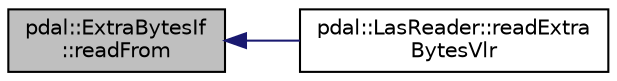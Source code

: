 digraph "pdal::ExtraBytesIf::readFrom"
{
  edge [fontname="Helvetica",fontsize="10",labelfontname="Helvetica",labelfontsize="10"];
  node [fontname="Helvetica",fontsize="10",shape=record];
  rankdir="LR";
  Node1 [label="pdal::ExtraBytesIf\l::readFrom",height=0.2,width=0.4,color="black", fillcolor="grey75", style="filled", fontcolor="black"];
  Node1 -> Node2 [dir="back",color="midnightblue",fontsize="10",style="solid",fontname="Helvetica"];
  Node2 [label="pdal::LasReader::readExtra\lBytesVlr",height=0.2,width=0.4,color="black", fillcolor="white", style="filled",URL="$classpdal_1_1LasReader.html#adf3015dd8c967c2c7e77dbf7647be245"];
}
